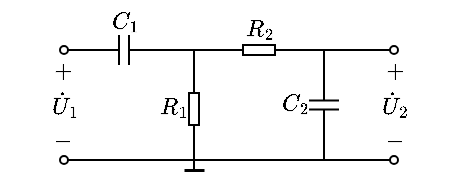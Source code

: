 <mxfile version="17.2.1" type="device"><diagram id="aguLIW8YyFC2gHzyCpFY" name="第 1 页"><mxGraphModel dx="217" dy="157" grid="1" gridSize="5" guides="1" tooltips="1" connect="1" arrows="1" fold="1" page="1" pageScale="1" pageWidth="827" pageHeight="1169" math="1" shadow="0"><root><mxCell id="0"/><mxCell id="1" parent="0"/><mxCell id="_Nd8C2gCTDQtIR9gHPZ7-17" value="$$+$$" style="text;html=1;align=center;verticalAlign=middle;resizable=1;points=[];autosize=1;strokeColor=none;fillColor=none;fontSize=10;movable=1;rotatable=1;deletable=1;editable=1;connectable=0;" vertex="1" parent="1"><mxGeometry x="256.5" y="42.5" width="15" height="15" as="geometry"/></mxCell><mxCell id="_Nd8C2gCTDQtIR9gHPZ7-4" value="" style="endArrow=none;html=1;rounded=0;fontSize=10;startSize=4;endSize=4;exitX=0;exitY=0.5;exitDx=0;exitDy=0;exitPerimeter=0;" edge="1" parent="1"><mxGeometry width="50" height="50" relative="1" as="geometry"><mxPoint x="310" y="40" as="sourcePoint"/><mxPoint x="330" y="40" as="targetPoint"/></mxGeometry></mxCell><mxCell id="_Nd8C2gCTDQtIR9gHPZ7-6" value="" style="endArrow=none;html=1;rounded=0;fontSize=10;startSize=2;endSize=2;entryX=0;entryY=0.5;entryDx=0;entryDy=0;entryPerimeter=0;" edge="1" parent="1" target="_Nd8C2gCTDQtIR9gHPZ7-27"><mxGeometry width="50" height="50" relative="1" as="geometry"><mxPoint x="330" y="95" as="sourcePoint"/><mxPoint x="330" y="90.0" as="targetPoint"/></mxGeometry></mxCell><mxCell id="_Nd8C2gCTDQtIR9gHPZ7-7" value="" style="endArrow=none;html=1;rounded=0;fontSize=10;startSize=2;endSize=2;entryX=1;entryY=0.5;entryDx=0;entryDy=0;entryPerimeter=0;" edge="1" parent="1" target="_Nd8C2gCTDQtIR9gHPZ7-27"><mxGeometry width="50" height="50" relative="1" as="geometry"><mxPoint x="330" y="40" as="sourcePoint"/><mxPoint x="330" y="45" as="targetPoint"/></mxGeometry></mxCell><mxCell id="_Nd8C2gCTDQtIR9gHPZ7-9" value="" style="endArrow=none;html=1;rounded=0;endSize=4;startSize=4;startArrow=oval;startFill=0;entryX=1;entryY=0.5;entryDx=0;entryDy=0;entryPerimeter=0;" edge="1" parent="1" target="_Nd8C2gCTDQtIR9gHPZ7-21"><mxGeometry width="50" height="50" relative="1" as="geometry"><mxPoint x="265" y="40" as="sourcePoint"/><mxPoint x="275" y="40" as="targetPoint"/></mxGeometry></mxCell><mxCell id="_Nd8C2gCTDQtIR9gHPZ7-10" value="" style="endArrow=none;html=1;rounded=0;endSize=4;startSize=4;startArrow=oval;startFill=0;" edge="1" parent="1"><mxGeometry width="50" height="50" relative="1" as="geometry"><mxPoint x="265" y="95" as="sourcePoint"/><mxPoint x="395" y="95" as="targetPoint"/></mxGeometry></mxCell><mxCell id="_Nd8C2gCTDQtIR9gHPZ7-13" value="$$\dot{U}_1$$" style="text;html=1;align=center;verticalAlign=middle;resizable=1;points=[];autosize=1;strokeColor=none;fillColor=none;fontSize=10;movable=1;rotatable=1;deletable=1;editable=1;connectable=1;" vertex="1" parent="1"><mxGeometry x="255" y="56.5" width="20" height="20" as="geometry"/></mxCell><mxCell id="_Nd8C2gCTDQtIR9gHPZ7-15" value="" style="endArrow=none;html=1;rounded=0;fontSize=10;startSize=4;endSize=4;" edge="1" parent="1"><mxGeometry width="50" height="50" relative="1" as="geometry"><mxPoint x="330" y="100" as="sourcePoint"/><mxPoint x="330" y="95" as="targetPoint"/></mxGeometry></mxCell><mxCell id="_Nd8C2gCTDQtIR9gHPZ7-16" value="" style="endArrow=none;html=1;rounded=0;fontSize=10;startSize=4;endSize=4;strokeWidth=1.5;" edge="1" parent="1"><mxGeometry width="50" height="50" relative="1" as="geometry"><mxPoint x="325" y="100" as="sourcePoint"/><mxPoint x="335" y="100" as="targetPoint"/></mxGeometry></mxCell><mxCell id="_Nd8C2gCTDQtIR9gHPZ7-18" value="$$-$$" style="text;html=1;align=center;verticalAlign=middle;resizable=1;points=[];autosize=1;strokeColor=none;fillColor=none;fontSize=10;movable=1;rotatable=1;deletable=1;editable=1;connectable=0;" vertex="1" parent="1"><mxGeometry x="256.5" y="77.5" width="15" height="15" as="geometry"/></mxCell><mxCell id="_Nd8C2gCTDQtIR9gHPZ7-21" value="" style="pointerEvents=1;verticalLabelPosition=bottom;shadow=0;dashed=0;align=center;html=1;verticalAlign=top;shape=mxgraph.electrical.capacitors.capacitor_1;direction=west;connectable=1;" vertex="1" parent="1"><mxGeometry x="270" y="32.5" width="50" height="15" as="geometry"/></mxCell><mxCell id="_Nd8C2gCTDQtIR9gHPZ7-22" value="$$C_1$$" style="text;html=1;align=center;verticalAlign=middle;resizable=1;points=[];autosize=1;strokeColor=none;fillColor=none;fontSize=10;movable=1;rotatable=1;deletable=1;editable=1;connectable=0;" vertex="1" parent="1"><mxGeometry x="285" y="15.5" width="20" height="20" as="geometry"/></mxCell><mxCell id="_Nd8C2gCTDQtIR9gHPZ7-25" value="$$R_1$$" style="text;html=1;resizable=1;autosize=1;align=center;verticalAlign=middle;points=[];fillColor=none;strokeColor=none;rounded=0;fontSize=10;movable=1;rotatable=1;deletable=1;editable=1;connectable=1;" vertex="1" parent="1"><mxGeometry x="310" y="59.25" width="20" height="20" as="geometry"/></mxCell><mxCell id="_Nd8C2gCTDQtIR9gHPZ7-27" value="" style="pointerEvents=1;verticalLabelPosition=bottom;shadow=0;dashed=0;align=center;html=1;verticalAlign=top;shape=mxgraph.electrical.resistors.resistor_1;fontSize=10;direction=north;" vertex="1" parent="1"><mxGeometry x="327.5" y="57" width="5" height="25" as="geometry"/></mxCell><mxCell id="_Nd8C2gCTDQtIR9gHPZ7-29" value="$$R_2$$" style="text;html=1;resizable=1;autosize=1;align=center;verticalAlign=middle;points=[];fillColor=none;strokeColor=none;rounded=0;fontSize=10;movable=1;rotatable=1;deletable=1;editable=1;connectable=1;" vertex="1" parent="1"><mxGeometry x="355" y="20" width="15" height="20" as="geometry"/></mxCell><mxCell id="_Nd8C2gCTDQtIR9gHPZ7-30" value="" style="pointerEvents=1;verticalLabelPosition=bottom;shadow=0;dashed=0;align=center;html=1;verticalAlign=top;shape=mxgraph.electrical.resistors.resistor_1;fontSize=10;direction=west;" vertex="1" parent="1"><mxGeometry x="350" y="37.5" width="25" height="5" as="geometry"/></mxCell><mxCell id="_Nd8C2gCTDQtIR9gHPZ7-31" value="" style="endArrow=none;html=1;rounded=0;fontSize=10;startSize=4;endSize=4;exitX=0;exitY=0.5;exitDx=0;exitDy=0;exitPerimeter=0;" edge="1" parent="1" source="_Nd8C2gCTDQtIR9gHPZ7-30"><mxGeometry width="50" height="50" relative="1" as="geometry"><mxPoint x="232" y="-79.5" as="sourcePoint"/><mxPoint x="395.0" y="40" as="targetPoint"/></mxGeometry></mxCell><mxCell id="_Nd8C2gCTDQtIR9gHPZ7-32" value="" style="pointerEvents=1;verticalLabelPosition=bottom;shadow=0;dashed=0;align=center;html=1;verticalAlign=top;shape=mxgraph.electrical.capacitors.capacitor_1;direction=south;connectable=1;allowArrows=1;recursiveResize=1;" vertex="1" parent="1"><mxGeometry x="387.5" y="45" width="15" height="45" as="geometry"/></mxCell><mxCell id="_Nd8C2gCTDQtIR9gHPZ7-33" value="" style="endArrow=none;html=1;rounded=0;fontSize=10;startSize=2;endSize=2;entryX=1;entryY=0.5;entryDx=0;entryDy=0;entryPerimeter=0;" edge="1" parent="1" target="_Nd8C2gCTDQtIR9gHPZ7-32"><mxGeometry width="50" height="50" relative="1" as="geometry"><mxPoint x="395.0" y="95" as="sourcePoint"/><mxPoint x="392" y="100" as="targetPoint"/></mxGeometry></mxCell><mxCell id="_Nd8C2gCTDQtIR9gHPZ7-34" value="" style="endArrow=none;html=1;rounded=0;fontSize=10;startSize=2;endSize=2;entryX=0;entryY=0.5;entryDx=0;entryDy=0;entryPerimeter=0;" edge="1" parent="1" target="_Nd8C2gCTDQtIR9gHPZ7-32"><mxGeometry width="50" height="50" relative="1" as="geometry"><mxPoint x="395.0" y="40" as="sourcePoint"/><mxPoint x="407" y="120" as="targetPoint"/></mxGeometry></mxCell><mxCell id="_Nd8C2gCTDQtIR9gHPZ7-35" value="$$C_2$$" style="text;html=1;align=center;verticalAlign=middle;resizable=1;points=[];autosize=1;strokeColor=none;fillColor=none;fontSize=10;movable=1;rotatable=1;deletable=1;editable=1;connectable=0;" vertex="1" parent="1"><mxGeometry x="370" y="57" width="20" height="20" as="geometry"/></mxCell><mxCell id="_Nd8C2gCTDQtIR9gHPZ7-36" value="" style="endArrow=none;html=1;rounded=0;endSize=4;startSize=4;startArrow=oval;startFill=0;" edge="1" parent="1"><mxGeometry width="50" height="50" relative="1" as="geometry"><mxPoint x="430.0" y="40" as="sourcePoint"/><mxPoint x="395.0" y="40" as="targetPoint"/></mxGeometry></mxCell><mxCell id="_Nd8C2gCTDQtIR9gHPZ7-37" value="" style="endArrow=none;html=1;rounded=0;endSize=4;startSize=4;startArrow=oval;startFill=0;" edge="1" parent="1"><mxGeometry width="50" height="50" relative="1" as="geometry"><mxPoint x="430.0" y="95" as="sourcePoint"/><mxPoint x="395.0" y="95" as="targetPoint"/></mxGeometry></mxCell><mxCell id="_Nd8C2gCTDQtIR9gHPZ7-38" value="$$\dot{U}_2$$" style="text;html=1;align=center;verticalAlign=middle;resizable=1;points=[];autosize=1;strokeColor=none;fillColor=none;fontSize=10;movable=1;rotatable=1;deletable=1;editable=1;connectable=1;" vertex="1" parent="1"><mxGeometry x="420" y="56.5" width="20" height="20" as="geometry"/></mxCell><mxCell id="_Nd8C2gCTDQtIR9gHPZ7-41" value="$$+$$" style="text;html=1;align=center;verticalAlign=middle;resizable=1;points=[];autosize=1;strokeColor=none;fillColor=none;fontSize=10;movable=1;rotatable=1;deletable=1;editable=1;connectable=0;" vertex="1" parent="1"><mxGeometry x="422.5" y="42.5" width="15" height="15" as="geometry"/></mxCell><mxCell id="_Nd8C2gCTDQtIR9gHPZ7-42" value="$$-$$" style="text;html=1;align=center;verticalAlign=middle;resizable=1;points=[];autosize=1;strokeColor=none;fillColor=none;fontSize=10;movable=1;rotatable=1;deletable=1;editable=1;connectable=0;" vertex="1" parent="1"><mxGeometry x="422.5" y="77.5" width="15" height="15" as="geometry"/></mxCell><mxCell id="_Nd8C2gCTDQtIR9gHPZ7-43" value="" style="endArrow=none;html=1;rounded=0;fontSize=10;startSize=4;endSize=4;strokeWidth=1;entryX=1;entryY=0.5;entryDx=0;entryDy=0;entryPerimeter=0;" edge="1" parent="1" target="_Nd8C2gCTDQtIR9gHPZ7-30"><mxGeometry width="50" height="50" relative="1" as="geometry"><mxPoint x="330" y="40" as="sourcePoint"/><mxPoint x="380" y="-10" as="targetPoint"/></mxGeometry></mxCell></root></mxGraphModel></diagram></mxfile>